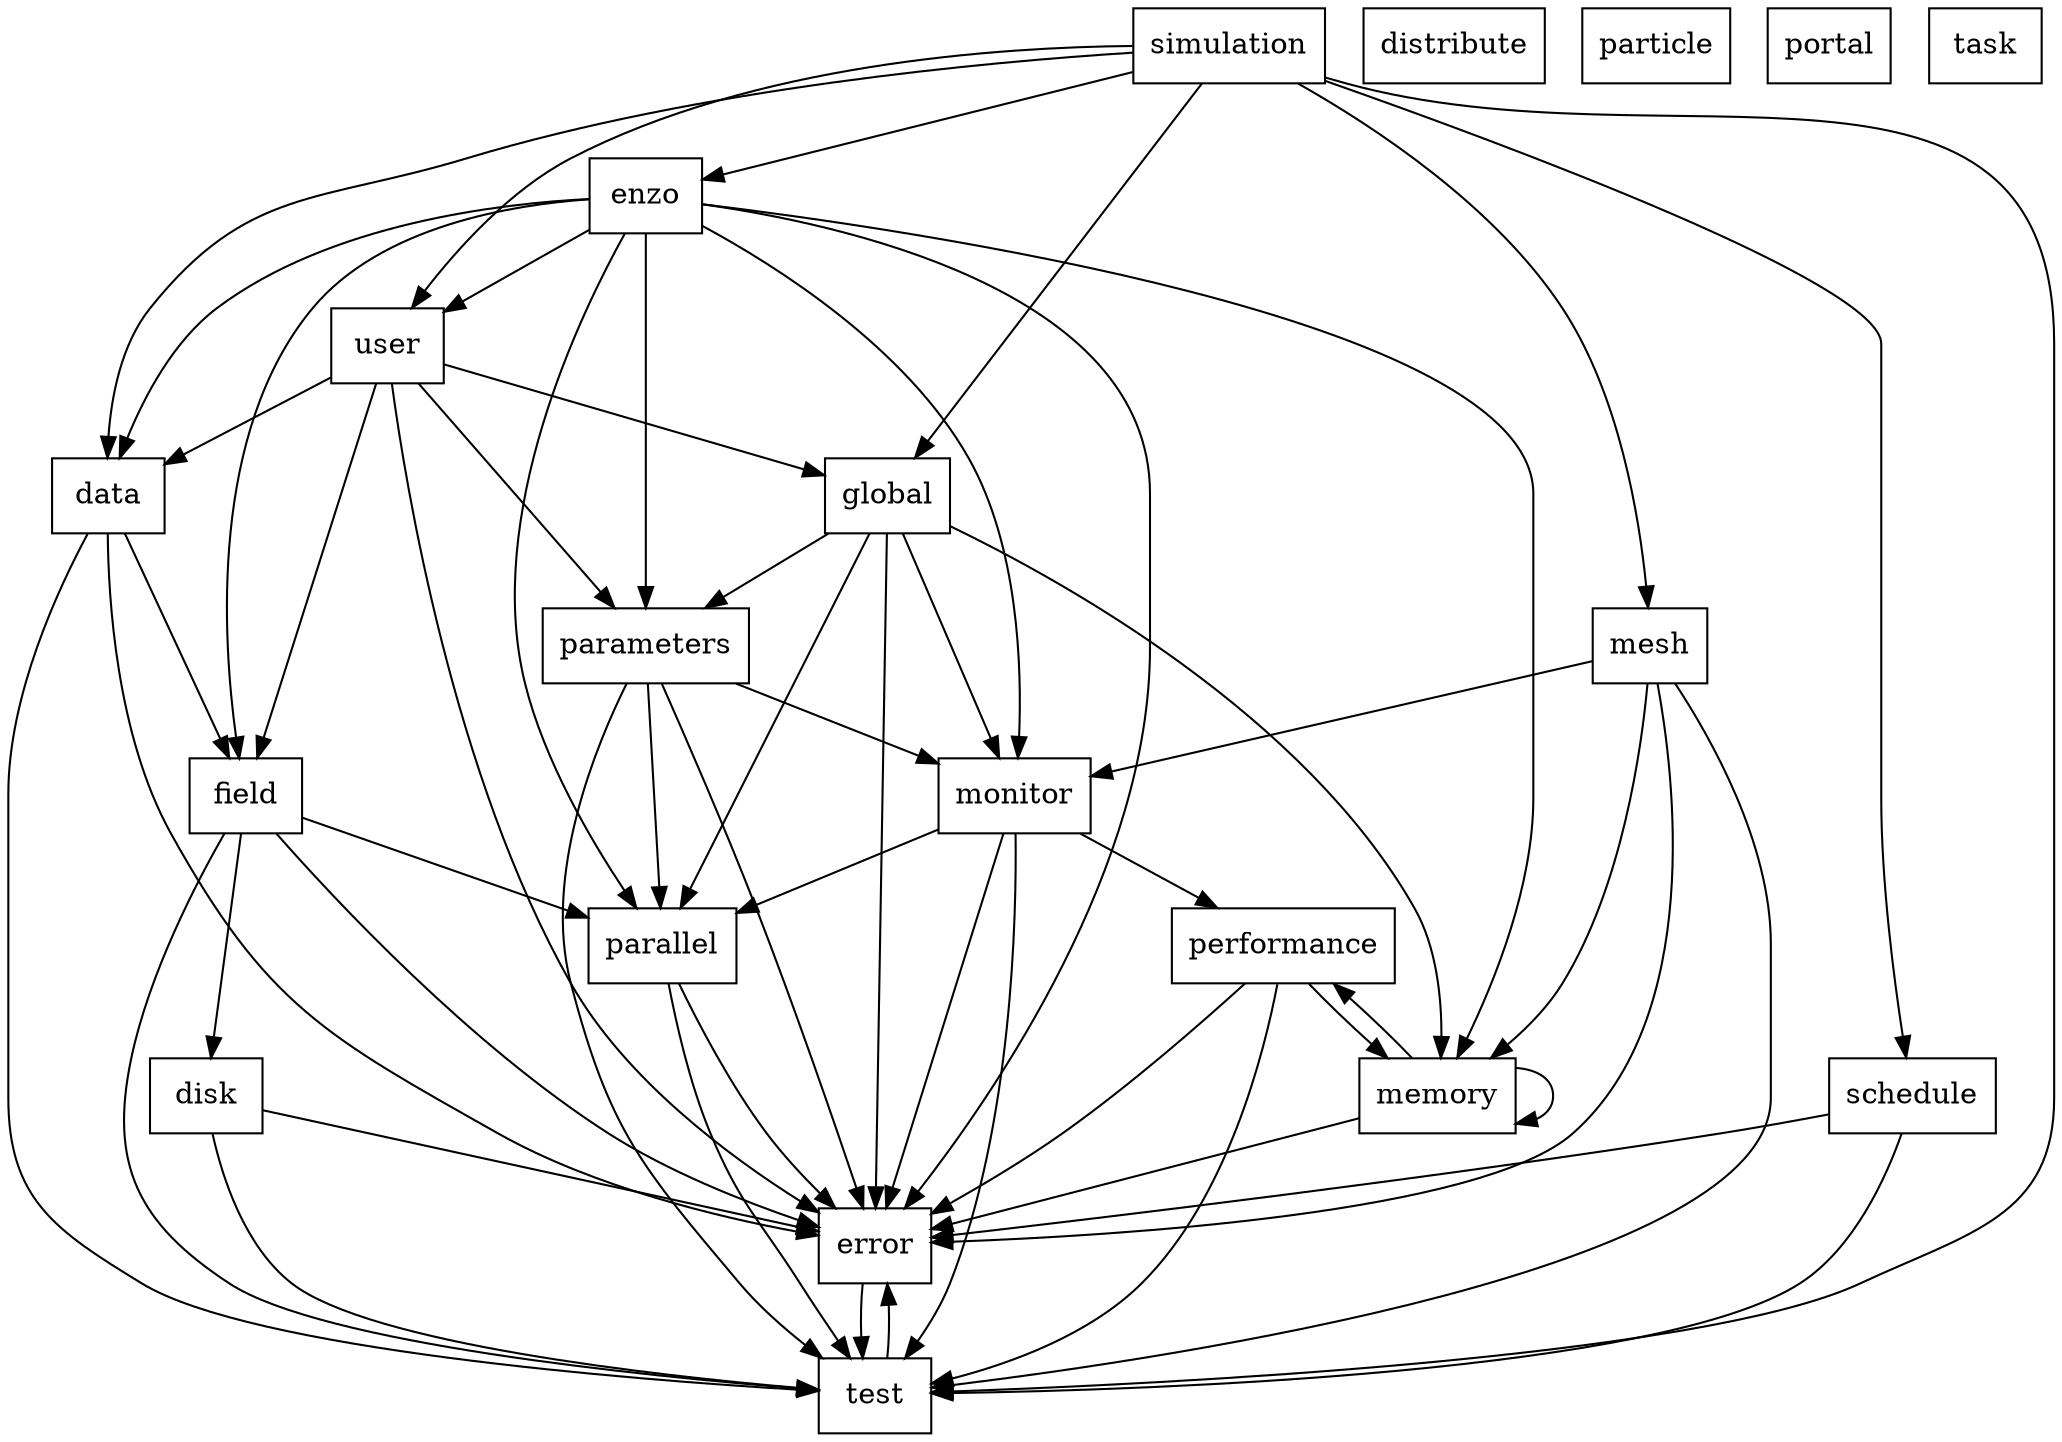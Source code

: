 digraph includes {


   data        -> {error field test};
   disk        -> {error test};
   distribute  -> {};
   enzo        -> {user data field error parallel monitor parameters memory};
   error       -> {test};
   field       -> {disk error parallel test};
   global      -> {error memory monitor parallel parameters};
   memory      -> {error memory performance};
   mesh        -> {error memory monitor test};
   monitor     -> {error parallel performance test};
   parallel    -> {error test};
   parameters  -> {error monitor parallel test};
   particle    -> {};
   performance -> {error memory test};
   portal      -> {};
   schedule    -> {error test};
   simulation  -> {data enzo global mesh schedule test user};
   task        -> {};
   test        -> {error};
   user        -> {data error field global parameters};

   data        [ shape=box ];
   disk        [ shape=box ];
   distribute  [ shape=box ];
   enzo        [ shape=box ];
   error       [ shape=box ];
   field       [ shape=box ];
   global      [ shape=box ];
   memory      [ shape=box ];
   mesh        [ shape=box ];
   monitor     [ shape=box ];
   parallel    [ shape=box ];
   parameters  [ shape=box ];
   particle    [ shape=box ];
   performance [ shape=box ];
   portal      [ shape=box ];
   schedule    [ shape=box ];
   simulation  [ shape=box ];
   task        [ shape=box ];
   test        [ shape=box ];
   user        [ shape=box ];

}
